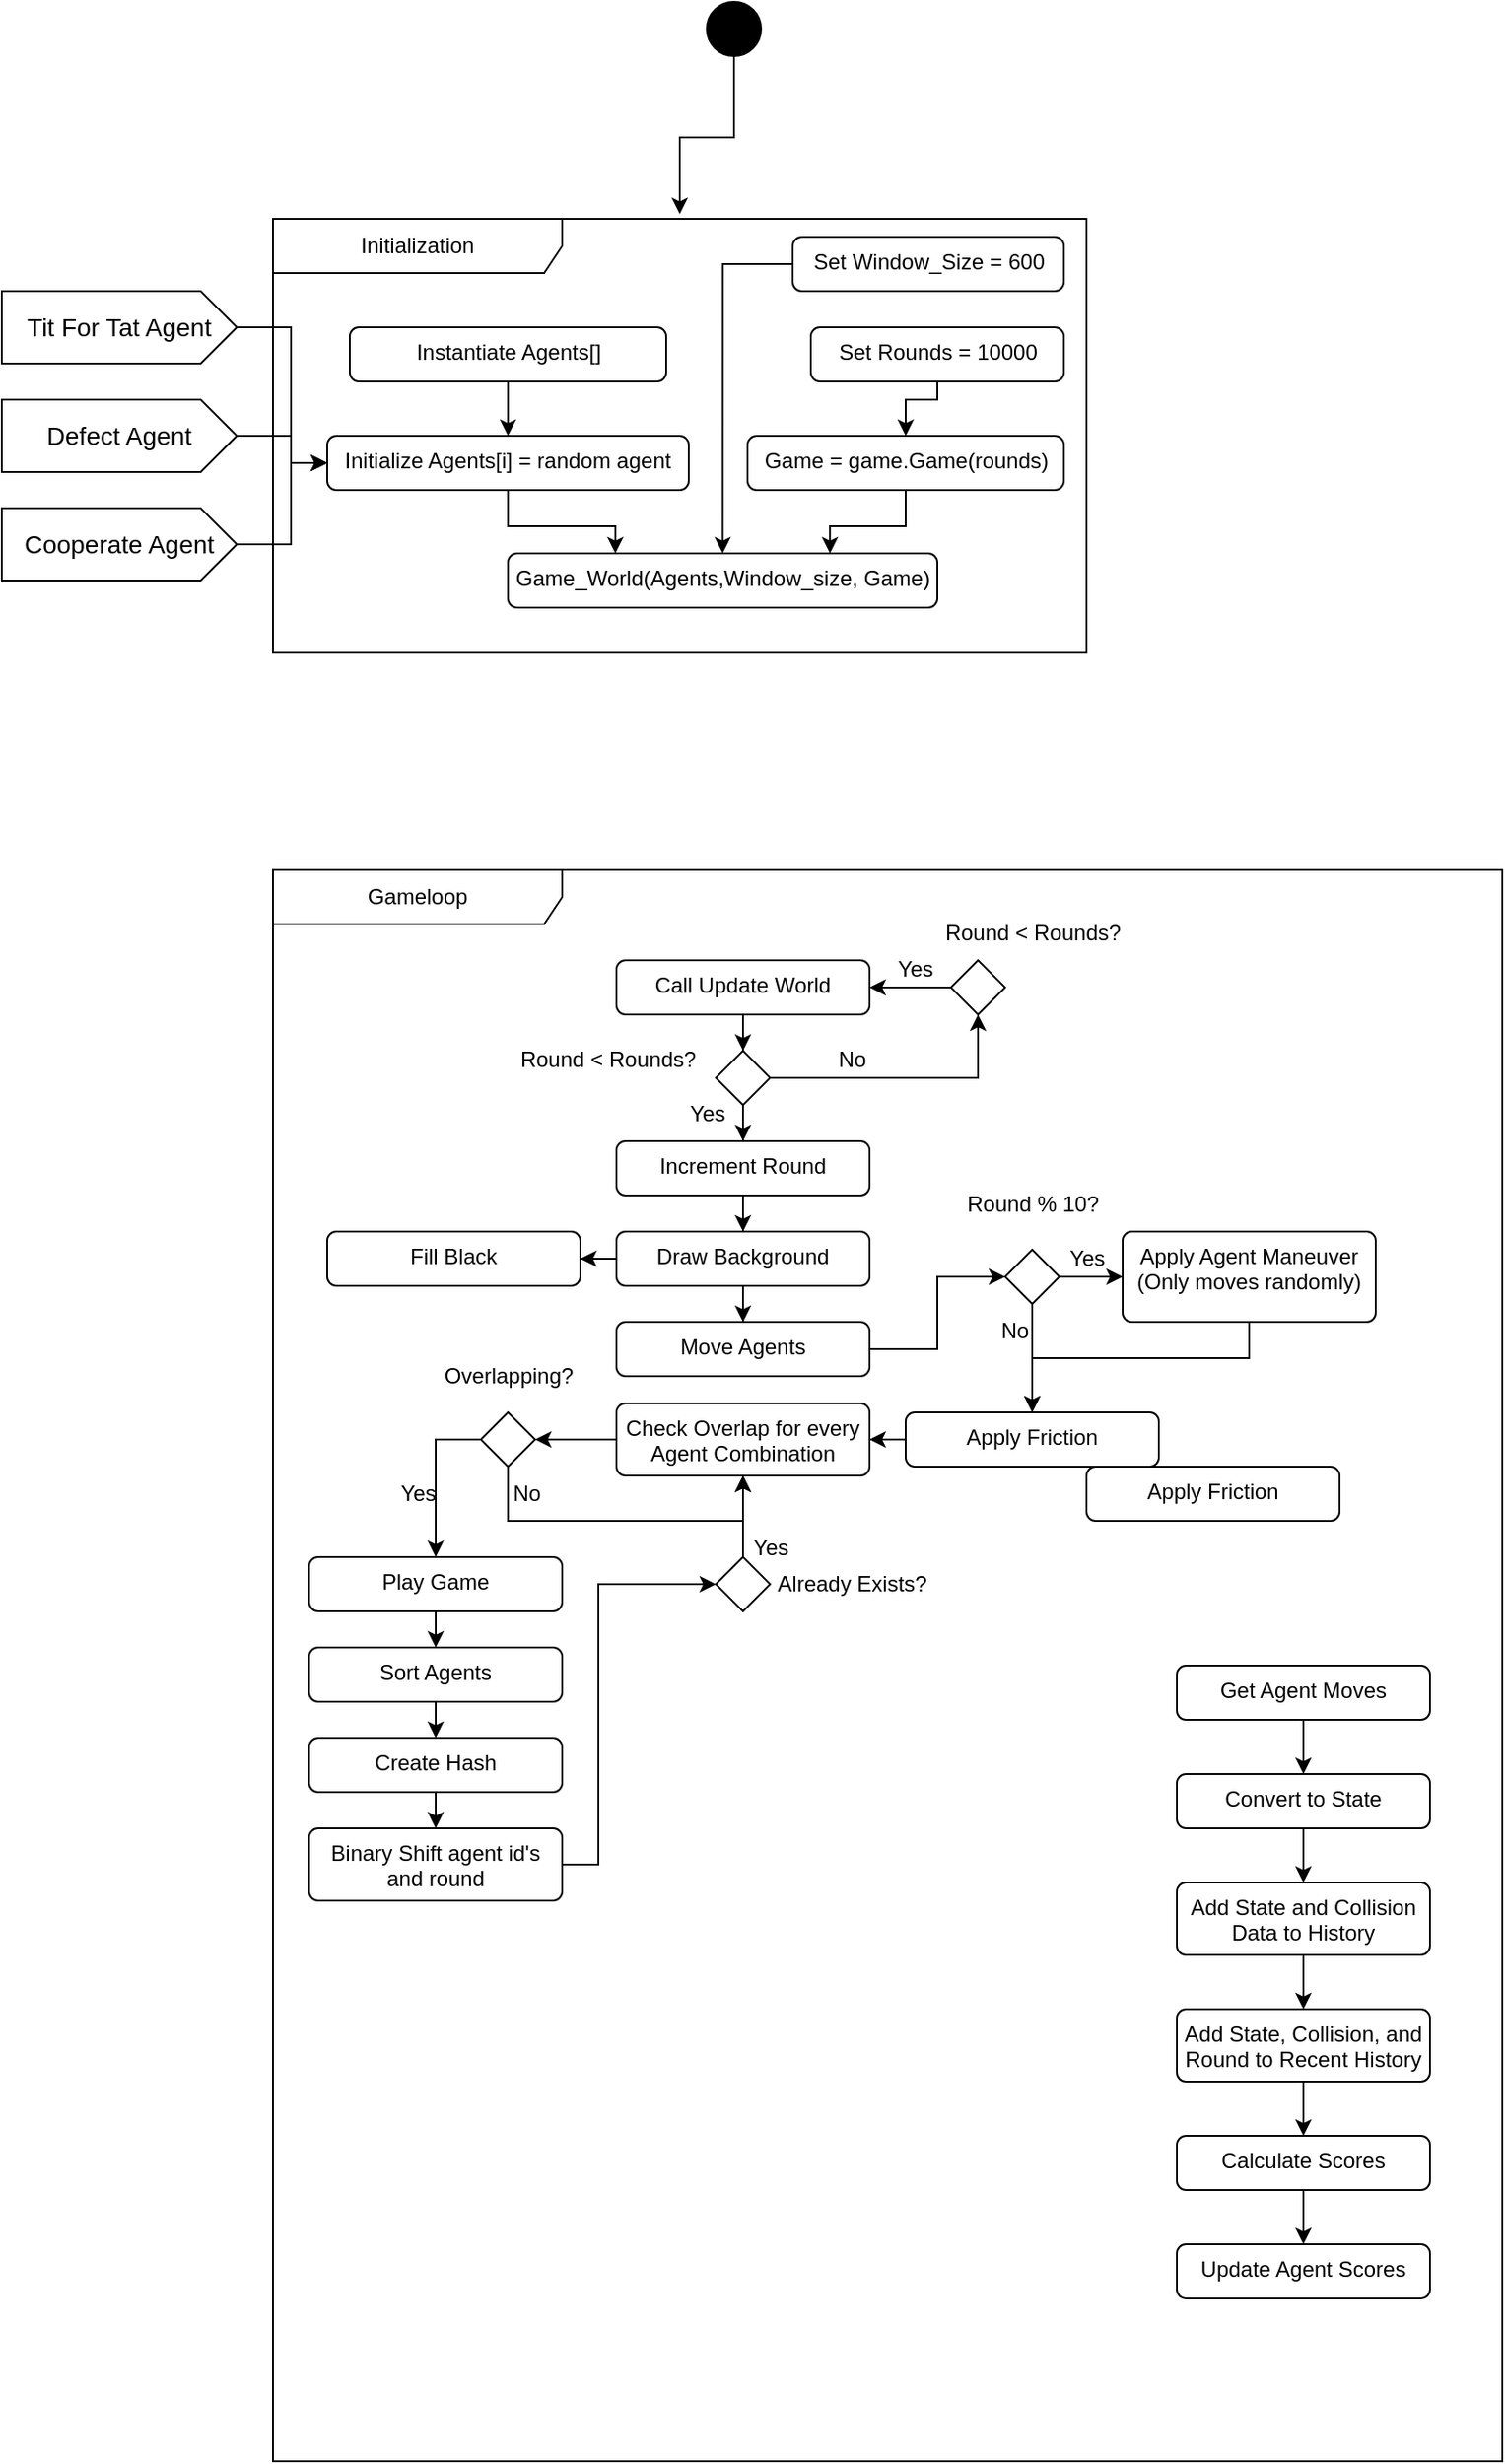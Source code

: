 <mxfile version="24.8.8">
  <diagram name="Page-1" id="mDdxMRRnXEYXMjX8rkWW">
    <mxGraphModel dx="840" dy="423" grid="1" gridSize="10" guides="1" tooltips="1" connect="1" arrows="1" fold="1" page="1" pageScale="1" pageWidth="850" pageHeight="1100" math="0" shadow="0">
      <root>
        <mxCell id="0" />
        <mxCell id="1" parent="0" />
        <mxCell id="9yKV02PK0AYWfD7Fz8SK-6" value="" style="edgeStyle=orthogonalEdgeStyle;rounded=0;orthogonalLoop=1;jettySize=auto;html=1;entryX=0.5;entryY=-0.011;entryDx=0;entryDy=0;entryPerimeter=0;" edge="1" parent="1" source="9yKV02PK0AYWfD7Fz8SK-1" target="9yKV02PK0AYWfD7Fz8SK-2">
          <mxGeometry relative="1" as="geometry">
            <mxPoint x="370" y="80" as="targetPoint" />
          </mxGeometry>
        </mxCell>
        <mxCell id="9yKV02PK0AYWfD7Fz8SK-1" value="" style="ellipse;fillColor=strokeColor;html=1;" vertex="1" parent="1">
          <mxGeometry x="400" y="40" width="30" height="30" as="geometry" />
        </mxCell>
        <mxCell id="9yKV02PK0AYWfD7Fz8SK-2" value="&lt;div&gt;Initialization&lt;/div&gt;" style="shape=umlFrame;whiteSpace=wrap;html=1;pointerEvents=0;recursiveResize=0;container=1;collapsible=0;width=160;" vertex="1" parent="1">
          <mxGeometry x="160" y="160" width="450" height="240" as="geometry" />
        </mxCell>
        <mxCell id="9yKV02PK0AYWfD7Fz8SK-188" style="edgeStyle=orthogonalEdgeStyle;rounded=0;orthogonalLoop=1;jettySize=auto;html=1;exitX=0;exitY=0.5;exitDx=0;exitDy=0;entryX=0.5;entryY=0;entryDx=0;entryDy=0;" edge="1" parent="9yKV02PK0AYWfD7Fz8SK-2" source="9yKV02PK0AYWfD7Fz8SK-3" target="9yKV02PK0AYWfD7Fz8SK-26">
          <mxGeometry relative="1" as="geometry" />
        </mxCell>
        <mxCell id="9yKV02PK0AYWfD7Fz8SK-3" value="Set Window_Size = 600" style="html=1;align=center;verticalAlign=top;rounded=1;absoluteArcSize=1;arcSize=10;dashed=0;whiteSpace=wrap;" vertex="1" parent="9yKV02PK0AYWfD7Fz8SK-2">
          <mxGeometry x="287.5" y="10" width="150" height="30" as="geometry" />
        </mxCell>
        <mxCell id="9yKV02PK0AYWfD7Fz8SK-185" style="edgeStyle=orthogonalEdgeStyle;rounded=0;orthogonalLoop=1;jettySize=auto;html=1;exitX=0.5;exitY=1;exitDx=0;exitDy=0;entryX=0.75;entryY=0;entryDx=0;entryDy=0;" edge="1" parent="9yKV02PK0AYWfD7Fz8SK-2" source="9yKV02PK0AYWfD7Fz8SK-7" target="9yKV02PK0AYWfD7Fz8SK-26">
          <mxGeometry relative="1" as="geometry" />
        </mxCell>
        <mxCell id="9yKV02PK0AYWfD7Fz8SK-7" value="Game = game.Game(rounds)" style="html=1;align=center;verticalAlign=top;rounded=1;absoluteArcSize=1;arcSize=10;dashed=0;whiteSpace=wrap;" vertex="1" parent="9yKV02PK0AYWfD7Fz8SK-2">
          <mxGeometry x="262.5" y="120" width="175" height="30" as="geometry" />
        </mxCell>
        <mxCell id="9yKV02PK0AYWfD7Fz8SK-143" value="" style="edgeStyle=orthogonalEdgeStyle;rounded=0;orthogonalLoop=1;jettySize=auto;html=1;" edge="1" parent="9yKV02PK0AYWfD7Fz8SK-2" source="9yKV02PK0AYWfD7Fz8SK-8" target="9yKV02PK0AYWfD7Fz8SK-78">
          <mxGeometry relative="1" as="geometry" />
        </mxCell>
        <mxCell id="9yKV02PK0AYWfD7Fz8SK-8" value="Instantiate Agents[]" style="html=1;align=center;verticalAlign=top;rounded=1;absoluteArcSize=1;arcSize=10;dashed=0;whiteSpace=wrap;" vertex="1" parent="9yKV02PK0AYWfD7Fz8SK-2">
          <mxGeometry x="42.5" y="60" width="175" height="30" as="geometry" />
        </mxCell>
        <mxCell id="9yKV02PK0AYWfD7Fz8SK-26" value="Game_World(Agents,Window_size, Game)" style="html=1;align=center;verticalAlign=top;rounded=1;absoluteArcSize=1;arcSize=10;dashed=0;whiteSpace=wrap;" vertex="1" parent="9yKV02PK0AYWfD7Fz8SK-2">
          <mxGeometry x="130" y="185" width="237.5" height="30" as="geometry" />
        </mxCell>
        <mxCell id="9yKV02PK0AYWfD7Fz8SK-187" value="" style="edgeStyle=orthogonalEdgeStyle;rounded=0;orthogonalLoop=1;jettySize=auto;html=1;entryX=0.5;entryY=0;entryDx=0;entryDy=0;" edge="1" parent="9yKV02PK0AYWfD7Fz8SK-2" source="9yKV02PK0AYWfD7Fz8SK-5" target="9yKV02PK0AYWfD7Fz8SK-7">
          <mxGeometry relative="1" as="geometry">
            <Array as="points">
              <mxPoint x="368" y="100" />
              <mxPoint x="350" y="100" />
            </Array>
          </mxGeometry>
        </mxCell>
        <mxCell id="9yKV02PK0AYWfD7Fz8SK-5" value="Set Rounds = 10000" style="html=1;align=center;verticalAlign=top;rounded=1;absoluteArcSize=1;arcSize=10;dashed=0;whiteSpace=wrap;" vertex="1" parent="9yKV02PK0AYWfD7Fz8SK-2">
          <mxGeometry x="297.5" y="60" width="140" height="30" as="geometry" />
        </mxCell>
        <mxCell id="9yKV02PK0AYWfD7Fz8SK-144" style="edgeStyle=orthogonalEdgeStyle;rounded=0;orthogonalLoop=1;jettySize=auto;html=1;exitX=0.5;exitY=1;exitDx=0;exitDy=0;entryX=0.25;entryY=0;entryDx=0;entryDy=0;" edge="1" parent="9yKV02PK0AYWfD7Fz8SK-2" source="9yKV02PK0AYWfD7Fz8SK-78" target="9yKV02PK0AYWfD7Fz8SK-26">
          <mxGeometry relative="1" as="geometry" />
        </mxCell>
        <mxCell id="9yKV02PK0AYWfD7Fz8SK-78" value="Initialize Agents[i] = random agent" style="html=1;align=center;verticalAlign=top;rounded=1;absoluteArcSize=1;arcSize=10;dashed=0;whiteSpace=wrap;" vertex="1" parent="9yKV02PK0AYWfD7Fz8SK-2">
          <mxGeometry x="30" y="120" width="200" height="30" as="geometry" />
        </mxCell>
        <mxCell id="9yKV02PK0AYWfD7Fz8SK-90" style="edgeStyle=orthogonalEdgeStyle;rounded=0;orthogonalLoop=1;jettySize=auto;html=1;exitX=1;exitY=0.5;exitDx=0;exitDy=0;exitPerimeter=0;entryX=0;entryY=0.5;entryDx=0;entryDy=0;" edge="1" parent="1" source="9yKV02PK0AYWfD7Fz8SK-10" target="9yKV02PK0AYWfD7Fz8SK-78">
          <mxGeometry relative="1" as="geometry">
            <Array as="points">
              <mxPoint x="170" y="220" />
              <mxPoint x="170" y="295" />
            </Array>
          </mxGeometry>
        </mxCell>
        <mxCell id="9yKV02PK0AYWfD7Fz8SK-10" value="Tit For Tat Agent" style="html=1;shape=mxgraph.infographic.ribbonSimple;notch1=0;notch2=20;align=center;verticalAlign=middle;fontSize=14;fontStyle=0;fillColor=#FFFFFF;whiteSpace=wrap;" vertex="1" parent="1">
          <mxGeometry x="10" y="200" width="130" height="40" as="geometry" />
        </mxCell>
        <mxCell id="9yKV02PK0AYWfD7Fz8SK-92" style="edgeStyle=orthogonalEdgeStyle;rounded=0;orthogonalLoop=1;jettySize=auto;html=1;exitX=1;exitY=0.5;exitDx=0;exitDy=0;exitPerimeter=0;entryX=0;entryY=0.5;entryDx=0;entryDy=0;" edge="1" parent="1" source="9yKV02PK0AYWfD7Fz8SK-11" target="9yKV02PK0AYWfD7Fz8SK-78">
          <mxGeometry relative="1" as="geometry">
            <Array as="points">
              <mxPoint x="170" y="280" />
              <mxPoint x="170" y="295" />
            </Array>
          </mxGeometry>
        </mxCell>
        <mxCell id="9yKV02PK0AYWfD7Fz8SK-11" value="Defect Agent" style="html=1;shape=mxgraph.infographic.ribbonSimple;notch1=0;notch2=20;align=center;verticalAlign=middle;fontSize=14;fontStyle=0;fillColor=#FFFFFF;whiteSpace=wrap;" vertex="1" parent="1">
          <mxGeometry x="10" y="260" width="130" height="40" as="geometry" />
        </mxCell>
        <mxCell id="9yKV02PK0AYWfD7Fz8SK-93" style="edgeStyle=orthogonalEdgeStyle;rounded=0;orthogonalLoop=1;jettySize=auto;html=1;exitX=1;exitY=0.5;exitDx=0;exitDy=0;exitPerimeter=0;entryX=0;entryY=0.5;entryDx=0;entryDy=0;" edge="1" parent="1" source="9yKV02PK0AYWfD7Fz8SK-12" target="9yKV02PK0AYWfD7Fz8SK-78">
          <mxGeometry relative="1" as="geometry">
            <Array as="points">
              <mxPoint x="170" y="340" />
              <mxPoint x="170" y="295" />
            </Array>
          </mxGeometry>
        </mxCell>
        <mxCell id="9yKV02PK0AYWfD7Fz8SK-12" value="Cooperate Agent" style="html=1;shape=mxgraph.infographic.ribbonSimple;notch1=0;notch2=20;align=center;verticalAlign=middle;fontSize=14;fontStyle=0;fillColor=#FFFFFF;whiteSpace=wrap;" vertex="1" parent="1">
          <mxGeometry x="10" y="320" width="130" height="40" as="geometry" />
        </mxCell>
        <mxCell id="9yKV02PK0AYWfD7Fz8SK-54" value="Gameloop" style="shape=umlFrame;whiteSpace=wrap;html=1;pointerEvents=0;recursiveResize=0;container=1;collapsible=0;width=160;" vertex="1" parent="1">
          <mxGeometry x="160" y="520" width="680" height="880" as="geometry" />
        </mxCell>
        <mxCell id="9yKV02PK0AYWfD7Fz8SK-109" value="" style="edgeStyle=orthogonalEdgeStyle;rounded=0;orthogonalLoop=1;jettySize=auto;html=1;" edge="1" parent="9yKV02PK0AYWfD7Fz8SK-54" source="9yKV02PK0AYWfD7Fz8SK-55" target="9yKV02PK0AYWfD7Fz8SK-108">
          <mxGeometry relative="1" as="geometry" />
        </mxCell>
        <mxCell id="9yKV02PK0AYWfD7Fz8SK-55" value="Call Update World" style="html=1;align=center;verticalAlign=top;rounded=1;absoluteArcSize=1;arcSize=10;dashed=0;whiteSpace=wrap;" vertex="1" parent="9yKV02PK0AYWfD7Fz8SK-54">
          <mxGeometry x="190" y="50" width="140" height="30" as="geometry" />
        </mxCell>
        <mxCell id="9yKV02PK0AYWfD7Fz8SK-178" style="edgeStyle=orthogonalEdgeStyle;rounded=0;orthogonalLoop=1;jettySize=auto;html=1;exitX=0;exitY=0.5;exitDx=0;exitDy=0;entryX=1;entryY=0.5;entryDx=0;entryDy=0;" edge="1" parent="9yKV02PK0AYWfD7Fz8SK-54" source="9yKV02PK0AYWfD7Fz8SK-102" target="9yKV02PK0AYWfD7Fz8SK-55">
          <mxGeometry relative="1" as="geometry" />
        </mxCell>
        <mxCell id="9yKV02PK0AYWfD7Fz8SK-102" value="" style="rhombus;" vertex="1" parent="9yKV02PK0AYWfD7Fz8SK-54">
          <mxGeometry x="375" y="50" width="30" height="30" as="geometry" />
        </mxCell>
        <mxCell id="9yKV02PK0AYWfD7Fz8SK-103" value="Round &amp;lt; Rounds?" style="text;html=1;align=center;verticalAlign=middle;resizable=0;points=[];autosize=1;strokeColor=none;fillColor=none;" vertex="1" parent="9yKV02PK0AYWfD7Fz8SK-54">
          <mxGeometry x="360" y="20" width="120" height="30" as="geometry" />
        </mxCell>
        <mxCell id="9yKV02PK0AYWfD7Fz8SK-105" value="Yes" style="text;html=1;align=center;verticalAlign=middle;resizable=0;points=[];autosize=1;strokeColor=none;fillColor=none;" vertex="1" parent="9yKV02PK0AYWfD7Fz8SK-54">
          <mxGeometry x="335" y="40" width="40" height="30" as="geometry" />
        </mxCell>
        <mxCell id="9yKV02PK0AYWfD7Fz8SK-113" value="" style="edgeStyle=orthogonalEdgeStyle;rounded=0;orthogonalLoop=1;jettySize=auto;html=1;" edge="1" parent="9yKV02PK0AYWfD7Fz8SK-54" source="9yKV02PK0AYWfD7Fz8SK-108" target="9yKV02PK0AYWfD7Fz8SK-112">
          <mxGeometry relative="1" as="geometry" />
        </mxCell>
        <mxCell id="9yKV02PK0AYWfD7Fz8SK-176" style="edgeStyle=orthogonalEdgeStyle;rounded=0;orthogonalLoop=1;jettySize=auto;html=1;exitX=1;exitY=0.5;exitDx=0;exitDy=0;entryX=0.5;entryY=1;entryDx=0;entryDy=0;" edge="1" parent="9yKV02PK0AYWfD7Fz8SK-54" source="9yKV02PK0AYWfD7Fz8SK-108" target="9yKV02PK0AYWfD7Fz8SK-102">
          <mxGeometry relative="1" as="geometry" />
        </mxCell>
        <mxCell id="9yKV02PK0AYWfD7Fz8SK-108" value="" style="rhombus;" vertex="1" parent="9yKV02PK0AYWfD7Fz8SK-54">
          <mxGeometry x="245" y="100" width="30" height="30" as="geometry" />
        </mxCell>
        <mxCell id="9yKV02PK0AYWfD7Fz8SK-110" value="Round &amp;lt; Rounds?" style="text;html=1;align=center;verticalAlign=middle;resizable=0;points=[];autosize=1;strokeColor=none;fillColor=none;" vertex="1" parent="9yKV02PK0AYWfD7Fz8SK-54">
          <mxGeometry x="125" y="90" width="120" height="30" as="geometry" />
        </mxCell>
        <mxCell id="9yKV02PK0AYWfD7Fz8SK-128" value="" style="edgeStyle=orthogonalEdgeStyle;rounded=0;orthogonalLoop=1;jettySize=auto;html=1;" edge="1" parent="9yKV02PK0AYWfD7Fz8SK-54" source="9yKV02PK0AYWfD7Fz8SK-112" target="9yKV02PK0AYWfD7Fz8SK-117">
          <mxGeometry relative="1" as="geometry" />
        </mxCell>
        <mxCell id="9yKV02PK0AYWfD7Fz8SK-112" value="Increment Round" style="html=1;align=center;verticalAlign=top;rounded=1;absoluteArcSize=1;arcSize=10;dashed=0;whiteSpace=wrap;" vertex="1" parent="9yKV02PK0AYWfD7Fz8SK-54">
          <mxGeometry x="190" y="150" width="140" height="30" as="geometry" />
        </mxCell>
        <mxCell id="9yKV02PK0AYWfD7Fz8SK-114" value="Fill Black" style="html=1;align=center;verticalAlign=top;rounded=1;absoluteArcSize=1;arcSize=10;dashed=0;whiteSpace=wrap;" vertex="1" parent="9yKV02PK0AYWfD7Fz8SK-54">
          <mxGeometry x="30" y="200" width="140" height="30" as="geometry" />
        </mxCell>
        <mxCell id="9yKV02PK0AYWfD7Fz8SK-130" value="" style="edgeStyle=orthogonalEdgeStyle;rounded=0;orthogonalLoop=1;jettySize=auto;html=1;entryX=0;entryY=0.5;entryDx=0;entryDy=0;exitX=1;exitY=0.5;exitDx=0;exitDy=0;" edge="1" parent="9yKV02PK0AYWfD7Fz8SK-54" source="9yKV02PK0AYWfD7Fz8SK-115" target="9yKV02PK0AYWfD7Fz8SK-121">
          <mxGeometry relative="1" as="geometry">
            <mxPoint x="340" y="265" as="sourcePoint" />
          </mxGeometry>
        </mxCell>
        <mxCell id="9yKV02PK0AYWfD7Fz8SK-115" value="Move Agents" style="html=1;align=center;verticalAlign=top;rounded=1;absoluteArcSize=1;arcSize=10;dashed=0;whiteSpace=wrap;" vertex="1" parent="9yKV02PK0AYWfD7Fz8SK-54">
          <mxGeometry x="190" y="250" width="140" height="30" as="geometry" />
        </mxCell>
        <mxCell id="9yKV02PK0AYWfD7Fz8SK-118" value="" style="edgeStyle=orthogonalEdgeStyle;rounded=0;orthogonalLoop=1;jettySize=auto;html=1;" edge="1" parent="9yKV02PK0AYWfD7Fz8SK-54" source="9yKV02PK0AYWfD7Fz8SK-117" target="9yKV02PK0AYWfD7Fz8SK-114">
          <mxGeometry relative="1" as="geometry" />
        </mxCell>
        <mxCell id="9yKV02PK0AYWfD7Fz8SK-129" value="" style="edgeStyle=orthogonalEdgeStyle;rounded=0;orthogonalLoop=1;jettySize=auto;html=1;" edge="1" parent="9yKV02PK0AYWfD7Fz8SK-54" source="9yKV02PK0AYWfD7Fz8SK-117" target="9yKV02PK0AYWfD7Fz8SK-115">
          <mxGeometry relative="1" as="geometry" />
        </mxCell>
        <mxCell id="9yKV02PK0AYWfD7Fz8SK-117" value="Draw Background" style="html=1;align=center;verticalAlign=top;rounded=1;absoluteArcSize=1;arcSize=10;dashed=0;whiteSpace=wrap;" vertex="1" parent="9yKV02PK0AYWfD7Fz8SK-54">
          <mxGeometry x="190" y="200" width="140" height="30" as="geometry" />
        </mxCell>
        <mxCell id="9yKV02PK0AYWfD7Fz8SK-134" style="edgeStyle=orthogonalEdgeStyle;rounded=0;orthogonalLoop=1;jettySize=auto;html=1;exitX=1;exitY=0.5;exitDx=0;exitDy=0;entryX=0;entryY=0.5;entryDx=0;entryDy=0;" edge="1" parent="9yKV02PK0AYWfD7Fz8SK-54" source="9yKV02PK0AYWfD7Fz8SK-121" target="9yKV02PK0AYWfD7Fz8SK-131">
          <mxGeometry relative="1" as="geometry" />
        </mxCell>
        <mxCell id="9yKV02PK0AYWfD7Fz8SK-137" value="" style="edgeStyle=orthogonalEdgeStyle;rounded=0;orthogonalLoop=1;jettySize=auto;html=1;exitX=0.5;exitY=1;exitDx=0;exitDy=0;" edge="1" parent="9yKV02PK0AYWfD7Fz8SK-54" source="9yKV02PK0AYWfD7Fz8SK-121" target="9yKV02PK0AYWfD7Fz8SK-132">
          <mxGeometry relative="1" as="geometry">
            <Array as="points">
              <mxPoint x="420" y="280" />
              <mxPoint x="420" y="280" />
            </Array>
          </mxGeometry>
        </mxCell>
        <mxCell id="9yKV02PK0AYWfD7Fz8SK-121" value="" style="rhombus;" vertex="1" parent="9yKV02PK0AYWfD7Fz8SK-54">
          <mxGeometry x="405" y="210" width="30" height="30" as="geometry" />
        </mxCell>
        <mxCell id="9yKV02PK0AYWfD7Fz8SK-122" value="Round % 10?" style="text;html=1;align=center;verticalAlign=middle;resizable=0;points=[];autosize=1;strokeColor=none;fillColor=none;" vertex="1" parent="9yKV02PK0AYWfD7Fz8SK-54">
          <mxGeometry x="375" y="170" width="90" height="30" as="geometry" />
        </mxCell>
        <mxCell id="9yKV02PK0AYWfD7Fz8SK-124" value="No" style="text;html=1;align=center;verticalAlign=middle;resizable=0;points=[];autosize=1;strokeColor=none;fillColor=none;" vertex="1" parent="9yKV02PK0AYWfD7Fz8SK-54">
          <mxGeometry x="390" y="240" width="40" height="30" as="geometry" />
        </mxCell>
        <mxCell id="9yKV02PK0AYWfD7Fz8SK-136" style="edgeStyle=orthogonalEdgeStyle;rounded=0;orthogonalLoop=1;jettySize=auto;html=1;exitX=0.5;exitY=1;exitDx=0;exitDy=0;entryX=0.5;entryY=0;entryDx=0;entryDy=0;" edge="1" parent="9yKV02PK0AYWfD7Fz8SK-54" source="9yKV02PK0AYWfD7Fz8SK-131" target="9yKV02PK0AYWfD7Fz8SK-132">
          <mxGeometry relative="1" as="geometry">
            <Array as="points">
              <mxPoint x="540" y="270" />
              <mxPoint x="420" y="270" />
            </Array>
          </mxGeometry>
        </mxCell>
        <mxCell id="9yKV02PK0AYWfD7Fz8SK-131" value="&lt;div&gt;Apply Agent Maneuver&lt;/div&gt;&lt;div&gt;(Only moves randomly)&lt;br&gt;&lt;/div&gt;" style="html=1;align=center;verticalAlign=top;rounded=1;absoluteArcSize=1;arcSize=10;dashed=0;whiteSpace=wrap;" vertex="1" parent="9yKV02PK0AYWfD7Fz8SK-54">
          <mxGeometry x="470" y="200" width="140" height="50" as="geometry" />
        </mxCell>
        <mxCell id="9yKV02PK0AYWfD7Fz8SK-140" value="" style="edgeStyle=orthogonalEdgeStyle;rounded=0;orthogonalLoop=1;jettySize=auto;html=1;" edge="1" parent="9yKV02PK0AYWfD7Fz8SK-54" source="9yKV02PK0AYWfD7Fz8SK-132" target="9yKV02PK0AYWfD7Fz8SK-139">
          <mxGeometry relative="1" as="geometry" />
        </mxCell>
        <mxCell id="9yKV02PK0AYWfD7Fz8SK-132" value="Apply Friction" style="html=1;align=center;verticalAlign=top;rounded=1;absoluteArcSize=1;arcSize=10;dashed=0;whiteSpace=wrap;" vertex="1" parent="9yKV02PK0AYWfD7Fz8SK-54">
          <mxGeometry x="350" y="300" width="140" height="30" as="geometry" />
        </mxCell>
        <mxCell id="9yKV02PK0AYWfD7Fz8SK-133" value="Yes" style="text;html=1;align=center;verticalAlign=middle;resizable=0;points=[];autosize=1;strokeColor=none;fillColor=none;" vertex="1" parent="9yKV02PK0AYWfD7Fz8SK-54">
          <mxGeometry x="430" y="200" width="40" height="30" as="geometry" />
        </mxCell>
        <mxCell id="9yKV02PK0AYWfD7Fz8SK-164" style="edgeStyle=orthogonalEdgeStyle;rounded=0;orthogonalLoop=1;jettySize=auto;html=1;exitX=0.5;exitY=1;exitDx=0;exitDy=0;entryX=0.5;entryY=0;entryDx=0;entryDy=0;" edge="1" parent="9yKV02PK0AYWfD7Fz8SK-54" source="9yKV02PK0AYWfD7Fz8SK-138" target="9yKV02PK0AYWfD7Fz8SK-154">
          <mxGeometry relative="1" as="geometry" />
        </mxCell>
        <mxCell id="9yKV02PK0AYWfD7Fz8SK-138" value="Play Game" style="html=1;align=center;verticalAlign=top;rounded=1;absoluteArcSize=1;arcSize=10;dashed=0;whiteSpace=wrap;" vertex="1" parent="9yKV02PK0AYWfD7Fz8SK-54">
          <mxGeometry x="20" y="380" width="140" height="30" as="geometry" />
        </mxCell>
        <mxCell id="9yKV02PK0AYWfD7Fz8SK-147" style="edgeStyle=orthogonalEdgeStyle;rounded=0;orthogonalLoop=1;jettySize=auto;html=1;exitX=0;exitY=0.5;exitDx=0;exitDy=0;entryX=1;entryY=0.5;entryDx=0;entryDy=0;" edge="1" parent="9yKV02PK0AYWfD7Fz8SK-54" source="9yKV02PK0AYWfD7Fz8SK-139" target="9yKV02PK0AYWfD7Fz8SK-145">
          <mxGeometry relative="1" as="geometry" />
        </mxCell>
        <mxCell id="9yKV02PK0AYWfD7Fz8SK-139" value="Check Overlap for every Agent Combination" style="html=1;align=center;verticalAlign=top;rounded=1;absoluteArcSize=1;arcSize=10;dashed=0;whiteSpace=wrap;" vertex="1" parent="9yKV02PK0AYWfD7Fz8SK-54">
          <mxGeometry x="190" y="295" width="140" height="40" as="geometry" />
        </mxCell>
        <mxCell id="9yKV02PK0AYWfD7Fz8SK-149" style="edgeStyle=orthogonalEdgeStyle;rounded=0;orthogonalLoop=1;jettySize=auto;html=1;exitX=0;exitY=0.5;exitDx=0;exitDy=0;entryX=0.5;entryY=0;entryDx=0;entryDy=0;" edge="1" parent="9yKV02PK0AYWfD7Fz8SK-54" source="9yKV02PK0AYWfD7Fz8SK-145" target="9yKV02PK0AYWfD7Fz8SK-138">
          <mxGeometry relative="1" as="geometry" />
        </mxCell>
        <mxCell id="9yKV02PK0AYWfD7Fz8SK-150" style="edgeStyle=orthogonalEdgeStyle;rounded=0;orthogonalLoop=1;jettySize=auto;html=1;exitX=0.5;exitY=1;exitDx=0;exitDy=0;entryX=0.5;entryY=1;entryDx=0;entryDy=0;" edge="1" parent="9yKV02PK0AYWfD7Fz8SK-54" source="9yKV02PK0AYWfD7Fz8SK-145" target="9yKV02PK0AYWfD7Fz8SK-139">
          <mxGeometry relative="1" as="geometry">
            <Array as="points">
              <mxPoint x="130" y="360" />
              <mxPoint x="260" y="360" />
            </Array>
          </mxGeometry>
        </mxCell>
        <mxCell id="9yKV02PK0AYWfD7Fz8SK-145" value="" style="rhombus;" vertex="1" parent="9yKV02PK0AYWfD7Fz8SK-54">
          <mxGeometry x="115" y="300" width="30" height="30" as="geometry" />
        </mxCell>
        <mxCell id="9yKV02PK0AYWfD7Fz8SK-146" value="Overlapping?" style="text;html=1;align=center;verticalAlign=middle;resizable=0;points=[];autosize=1;strokeColor=none;fillColor=none;" vertex="1" parent="9yKV02PK0AYWfD7Fz8SK-54">
          <mxGeometry x="85" y="265" width="90" height="30" as="geometry" />
        </mxCell>
        <mxCell id="9yKV02PK0AYWfD7Fz8SK-151" value="No" style="text;html=1;align=center;verticalAlign=middle;resizable=0;points=[];autosize=1;strokeColor=none;fillColor=none;" vertex="1" parent="9yKV02PK0AYWfD7Fz8SK-54">
          <mxGeometry x="120" y="330" width="40" height="30" as="geometry" />
        </mxCell>
        <mxCell id="9yKV02PK0AYWfD7Fz8SK-152" value="Yes" style="text;html=1;align=center;verticalAlign=middle;resizable=0;points=[];autosize=1;strokeColor=none;fillColor=none;" vertex="1" parent="9yKV02PK0AYWfD7Fz8SK-54">
          <mxGeometry x="60" y="330" width="40" height="30" as="geometry" />
        </mxCell>
        <mxCell id="9yKV02PK0AYWfD7Fz8SK-153" value="Apply Friction" style="html=1;align=center;verticalAlign=top;rounded=1;absoluteArcSize=1;arcSize=10;dashed=0;whiteSpace=wrap;" vertex="1" parent="9yKV02PK0AYWfD7Fz8SK-54">
          <mxGeometry x="450" y="330" width="140" height="30" as="geometry" />
        </mxCell>
        <mxCell id="9yKV02PK0AYWfD7Fz8SK-165" style="edgeStyle=orthogonalEdgeStyle;rounded=0;orthogonalLoop=1;jettySize=auto;html=1;exitX=0.5;exitY=1;exitDx=0;exitDy=0;entryX=0.5;entryY=0;entryDx=0;entryDy=0;" edge="1" parent="9yKV02PK0AYWfD7Fz8SK-54" source="9yKV02PK0AYWfD7Fz8SK-154" target="9yKV02PK0AYWfD7Fz8SK-155">
          <mxGeometry relative="1" as="geometry" />
        </mxCell>
        <mxCell id="9yKV02PK0AYWfD7Fz8SK-154" value="Sort Agents" style="html=1;align=center;verticalAlign=top;rounded=1;absoluteArcSize=1;arcSize=10;dashed=0;whiteSpace=wrap;" vertex="1" parent="9yKV02PK0AYWfD7Fz8SK-54">
          <mxGeometry x="20" y="430" width="140" height="30" as="geometry" />
        </mxCell>
        <mxCell id="9yKV02PK0AYWfD7Fz8SK-159" style="edgeStyle=orthogonalEdgeStyle;rounded=0;orthogonalLoop=1;jettySize=auto;html=1;exitX=1;exitY=0.5;exitDx=0;exitDy=0;entryX=0;entryY=0.5;entryDx=0;entryDy=0;" edge="1" parent="9yKV02PK0AYWfD7Fz8SK-54" source="9yKV02PK0AYWfD7Fz8SK-183" target="9yKV02PK0AYWfD7Fz8SK-158">
          <mxGeometry relative="1" as="geometry">
            <Array as="points">
              <mxPoint x="180" y="550" />
              <mxPoint x="180" y="395" />
            </Array>
          </mxGeometry>
        </mxCell>
        <mxCell id="9yKV02PK0AYWfD7Fz8SK-184" style="edgeStyle=orthogonalEdgeStyle;rounded=0;orthogonalLoop=1;jettySize=auto;html=1;exitX=0.5;exitY=1;exitDx=0;exitDy=0;entryX=0.5;entryY=0;entryDx=0;entryDy=0;" edge="1" parent="9yKV02PK0AYWfD7Fz8SK-54" source="9yKV02PK0AYWfD7Fz8SK-155" target="9yKV02PK0AYWfD7Fz8SK-183">
          <mxGeometry relative="1" as="geometry" />
        </mxCell>
        <mxCell id="9yKV02PK0AYWfD7Fz8SK-155" value="Create Hash" style="html=1;align=center;verticalAlign=top;rounded=1;absoluteArcSize=1;arcSize=10;dashed=0;whiteSpace=wrap;" vertex="1" parent="9yKV02PK0AYWfD7Fz8SK-54">
          <mxGeometry x="20" y="480" width="140" height="30" as="geometry" />
        </mxCell>
        <mxCell id="9yKV02PK0AYWfD7Fz8SK-182" value="" style="edgeStyle=orthogonalEdgeStyle;rounded=0;orthogonalLoop=1;jettySize=auto;html=1;" edge="1" parent="9yKV02PK0AYWfD7Fz8SK-54" source="9yKV02PK0AYWfD7Fz8SK-156" target="9yKV02PK0AYWfD7Fz8SK-180">
          <mxGeometry relative="1" as="geometry" />
        </mxCell>
        <mxCell id="9yKV02PK0AYWfD7Fz8SK-156" value="Calculate Scores" style="html=1;align=center;verticalAlign=top;rounded=1;absoluteArcSize=1;arcSize=10;dashed=0;whiteSpace=wrap;" vertex="1" parent="9yKV02PK0AYWfD7Fz8SK-54">
          <mxGeometry x="500" y="700" width="140" height="30" as="geometry" />
        </mxCell>
        <mxCell id="9yKV02PK0AYWfD7Fz8SK-171" value="" style="edgeStyle=orthogonalEdgeStyle;rounded=0;orthogonalLoop=1;jettySize=auto;html=1;" edge="1" parent="9yKV02PK0AYWfD7Fz8SK-54" source="9yKV02PK0AYWfD7Fz8SK-157" target="9yKV02PK0AYWfD7Fz8SK-167">
          <mxGeometry relative="1" as="geometry" />
        </mxCell>
        <mxCell id="9yKV02PK0AYWfD7Fz8SK-157" value="Convert to State" style="html=1;align=center;verticalAlign=top;rounded=1;absoluteArcSize=1;arcSize=10;dashed=0;whiteSpace=wrap;" vertex="1" parent="9yKV02PK0AYWfD7Fz8SK-54">
          <mxGeometry x="500" y="500" width="140" height="30" as="geometry" />
        </mxCell>
        <mxCell id="9yKV02PK0AYWfD7Fz8SK-161" style="edgeStyle=orthogonalEdgeStyle;rounded=0;orthogonalLoop=1;jettySize=auto;html=1;exitX=0.5;exitY=0;exitDx=0;exitDy=0;entryX=0.5;entryY=1;entryDx=0;entryDy=0;" edge="1" parent="9yKV02PK0AYWfD7Fz8SK-54" source="9yKV02PK0AYWfD7Fz8SK-158" target="9yKV02PK0AYWfD7Fz8SK-139">
          <mxGeometry relative="1" as="geometry" />
        </mxCell>
        <mxCell id="9yKV02PK0AYWfD7Fz8SK-158" value="" style="rhombus;" vertex="1" parent="9yKV02PK0AYWfD7Fz8SK-54">
          <mxGeometry x="245" y="380" width="30" height="30" as="geometry" />
        </mxCell>
        <mxCell id="9yKV02PK0AYWfD7Fz8SK-160" value="Already Exists?" style="text;html=1;align=center;verticalAlign=middle;resizable=0;points=[];autosize=1;strokeColor=none;fillColor=none;" vertex="1" parent="9yKV02PK0AYWfD7Fz8SK-54">
          <mxGeometry x="270" y="380" width="100" height="30" as="geometry" />
        </mxCell>
        <mxCell id="9yKV02PK0AYWfD7Fz8SK-162" value="Yes" style="text;html=1;align=center;verticalAlign=middle;resizable=0;points=[];autosize=1;strokeColor=none;fillColor=none;" vertex="1" parent="9yKV02PK0AYWfD7Fz8SK-54">
          <mxGeometry x="255" y="360" width="40" height="30" as="geometry" />
        </mxCell>
        <mxCell id="9yKV02PK0AYWfD7Fz8SK-179" value="" style="edgeStyle=orthogonalEdgeStyle;rounded=0;orthogonalLoop=1;jettySize=auto;html=1;" edge="1" parent="9yKV02PK0AYWfD7Fz8SK-54" source="9yKV02PK0AYWfD7Fz8SK-167" target="9yKV02PK0AYWfD7Fz8SK-172">
          <mxGeometry relative="1" as="geometry" />
        </mxCell>
        <mxCell id="9yKV02PK0AYWfD7Fz8SK-167" value="Add State and Collision Data to History" style="html=1;align=center;verticalAlign=top;rounded=1;absoluteArcSize=1;arcSize=10;dashed=0;whiteSpace=wrap;" vertex="1" parent="9yKV02PK0AYWfD7Fz8SK-54">
          <mxGeometry x="500" y="560" width="140" height="40" as="geometry" />
        </mxCell>
        <mxCell id="9yKV02PK0AYWfD7Fz8SK-170" value="" style="edgeStyle=orthogonalEdgeStyle;rounded=0;orthogonalLoop=1;jettySize=auto;html=1;" edge="1" parent="9yKV02PK0AYWfD7Fz8SK-54" source="9yKV02PK0AYWfD7Fz8SK-166" target="9yKV02PK0AYWfD7Fz8SK-157">
          <mxGeometry relative="1" as="geometry" />
        </mxCell>
        <mxCell id="9yKV02PK0AYWfD7Fz8SK-166" value="Get Agent Moves" style="html=1;align=center;verticalAlign=top;rounded=1;absoluteArcSize=1;arcSize=10;dashed=0;whiteSpace=wrap;" vertex="1" parent="9yKV02PK0AYWfD7Fz8SK-54">
          <mxGeometry x="500" y="440" width="140" height="30" as="geometry" />
        </mxCell>
        <mxCell id="9yKV02PK0AYWfD7Fz8SK-181" value="" style="edgeStyle=orthogonalEdgeStyle;rounded=0;orthogonalLoop=1;jettySize=auto;html=1;" edge="1" parent="9yKV02PK0AYWfD7Fz8SK-54" source="9yKV02PK0AYWfD7Fz8SK-172" target="9yKV02PK0AYWfD7Fz8SK-156">
          <mxGeometry relative="1" as="geometry" />
        </mxCell>
        <mxCell id="9yKV02PK0AYWfD7Fz8SK-172" value="Add State, Collision, and Round to Recent History" style="html=1;align=center;verticalAlign=top;rounded=1;absoluteArcSize=1;arcSize=10;dashed=0;whiteSpace=wrap;" vertex="1" parent="9yKV02PK0AYWfD7Fz8SK-54">
          <mxGeometry x="500" y="630" width="140" height="40" as="geometry" />
        </mxCell>
        <mxCell id="9yKV02PK0AYWfD7Fz8SK-127" value="No" style="text;html=1;align=center;verticalAlign=middle;resizable=0;points=[];autosize=1;strokeColor=none;fillColor=none;" vertex="1" parent="9yKV02PK0AYWfD7Fz8SK-54">
          <mxGeometry x="300" y="90" width="40" height="30" as="geometry" />
        </mxCell>
        <mxCell id="9yKV02PK0AYWfD7Fz8SK-126" value="Yes" style="text;html=1;align=center;verticalAlign=middle;resizable=0;points=[];autosize=1;strokeColor=none;fillColor=none;" vertex="1" parent="9yKV02PK0AYWfD7Fz8SK-54">
          <mxGeometry x="220" y="120" width="40" height="30" as="geometry" />
        </mxCell>
        <mxCell id="9yKV02PK0AYWfD7Fz8SK-180" value="&lt;div&gt;Update Agent Scores&lt;/div&gt;" style="html=1;align=center;verticalAlign=top;rounded=1;absoluteArcSize=1;arcSize=10;dashed=0;whiteSpace=wrap;" vertex="1" parent="9yKV02PK0AYWfD7Fz8SK-54">
          <mxGeometry x="500" y="760" width="140" height="30" as="geometry" />
        </mxCell>
        <mxCell id="9yKV02PK0AYWfD7Fz8SK-183" value="Binary Shift agent id&#39;s and round" style="html=1;align=center;verticalAlign=top;rounded=1;absoluteArcSize=1;arcSize=10;dashed=0;whiteSpace=wrap;" vertex="1" parent="9yKV02PK0AYWfD7Fz8SK-54">
          <mxGeometry x="20" y="530" width="140" height="40" as="geometry" />
        </mxCell>
      </root>
    </mxGraphModel>
  </diagram>
</mxfile>
